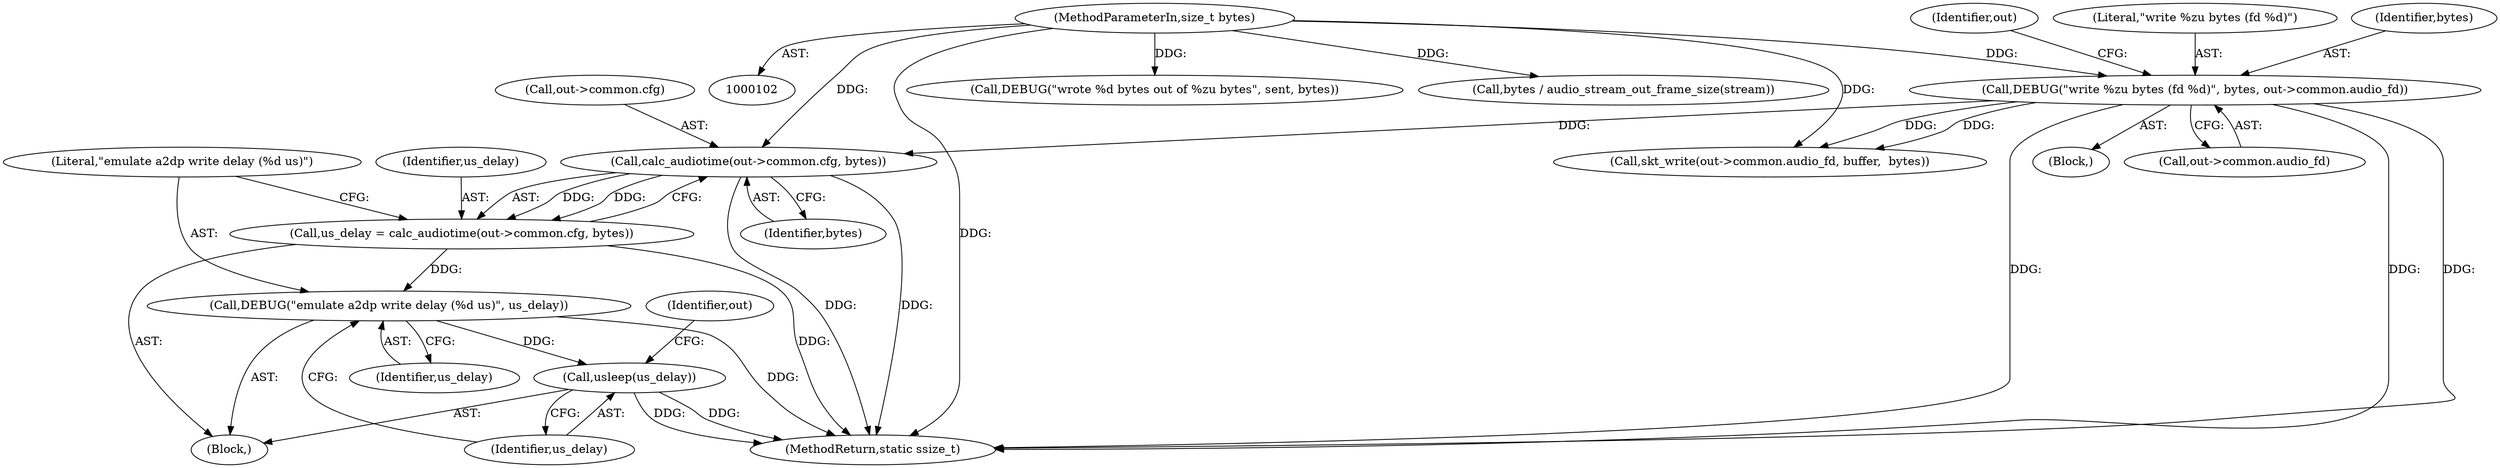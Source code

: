 digraph "0_Android_472271b153c5dc53c28beac55480a8d8434b2d5c_4@pointer" {
"1000179" [label="(Call,calc_audiotime(out->common.cfg, bytes))"];
"1000114" [label="(Call,DEBUG(\"write %zu bytes (fd %d)\", bytes, out->common.audio_fd))"];
"1000105" [label="(MethodParameterIn,size_t bytes)"];
"1000177" [label="(Call,us_delay = calc_audiotime(out->common.cfg, bytes))"];
"1000186" [label="(Call,DEBUG(\"emulate a2dp write delay (%d us)\", us_delay))"];
"1000189" [label="(Call,usleep(us_delay))"];
"1000116" [label="(Identifier,bytes)"];
"1000185" [label="(Identifier,bytes)"];
"1000179" [label="(Call,calc_audiotime(out->common.cfg, bytes))"];
"1000114" [label="(Call,DEBUG(\"write %zu bytes (fd %d)\", bytes, out->common.audio_fd))"];
"1000105" [label="(MethodParameterIn,size_t bytes)"];
"1000126" [label="(Identifier,out)"];
"1000178" [label="(Identifier,us_delay)"];
"1000232" [label="(Call,skt_write(out->common.audio_fd, buffer,  bytes))"];
"1000188" [label="(Identifier,us_delay)"];
"1000180" [label="(Call,out->common.cfg)"];
"1000186" [label="(Call,DEBUG(\"emulate a2dp write delay (%d us)\", us_delay))"];
"1000190" [label="(Identifier,us_delay)"];
"1000296" [label="(Call,DEBUG(\"wrote %d bytes out of %zu bytes\", sent, bytes))"];
"1000187" [label="(Literal,\"emulate a2dp write delay (%d us)\")"];
"1000106" [label="(Block,)"];
"1000117" [label="(Call,out->common.audio_fd)"];
"1000115" [label="(Literal,\"write %zu bytes (fd %d)\")"];
"1000177" [label="(Call,us_delay = calc_audiotime(out->common.cfg, bytes))"];
"1000302" [label="(MethodReturn,static ssize_t)"];
"1000195" [label="(Identifier,out)"];
"1000175" [label="(Block,)"];
"1000189" [label="(Call,usleep(us_delay))"];
"1000282" [label="(Call,bytes / audio_stream_out_frame_size(stream))"];
"1000179" -> "1000177"  [label="AST: "];
"1000179" -> "1000185"  [label="CFG: "];
"1000180" -> "1000179"  [label="AST: "];
"1000185" -> "1000179"  [label="AST: "];
"1000177" -> "1000179"  [label="CFG: "];
"1000179" -> "1000302"  [label="DDG: "];
"1000179" -> "1000302"  [label="DDG: "];
"1000179" -> "1000177"  [label="DDG: "];
"1000179" -> "1000177"  [label="DDG: "];
"1000114" -> "1000179"  [label="DDG: "];
"1000105" -> "1000179"  [label="DDG: "];
"1000114" -> "1000106"  [label="AST: "];
"1000114" -> "1000117"  [label="CFG: "];
"1000115" -> "1000114"  [label="AST: "];
"1000116" -> "1000114"  [label="AST: "];
"1000117" -> "1000114"  [label="AST: "];
"1000126" -> "1000114"  [label="CFG: "];
"1000114" -> "1000302"  [label="DDG: "];
"1000114" -> "1000302"  [label="DDG: "];
"1000114" -> "1000302"  [label="DDG: "];
"1000105" -> "1000114"  [label="DDG: "];
"1000114" -> "1000232"  [label="DDG: "];
"1000114" -> "1000232"  [label="DDG: "];
"1000105" -> "1000102"  [label="AST: "];
"1000105" -> "1000302"  [label="DDG: "];
"1000105" -> "1000232"  [label="DDG: "];
"1000105" -> "1000282"  [label="DDG: "];
"1000105" -> "1000296"  [label="DDG: "];
"1000177" -> "1000175"  [label="AST: "];
"1000178" -> "1000177"  [label="AST: "];
"1000187" -> "1000177"  [label="CFG: "];
"1000177" -> "1000302"  [label="DDG: "];
"1000177" -> "1000186"  [label="DDG: "];
"1000186" -> "1000175"  [label="AST: "];
"1000186" -> "1000188"  [label="CFG: "];
"1000187" -> "1000186"  [label="AST: "];
"1000188" -> "1000186"  [label="AST: "];
"1000190" -> "1000186"  [label="CFG: "];
"1000186" -> "1000302"  [label="DDG: "];
"1000186" -> "1000189"  [label="DDG: "];
"1000189" -> "1000175"  [label="AST: "];
"1000189" -> "1000190"  [label="CFG: "];
"1000190" -> "1000189"  [label="AST: "];
"1000195" -> "1000189"  [label="CFG: "];
"1000189" -> "1000302"  [label="DDG: "];
"1000189" -> "1000302"  [label="DDG: "];
}
